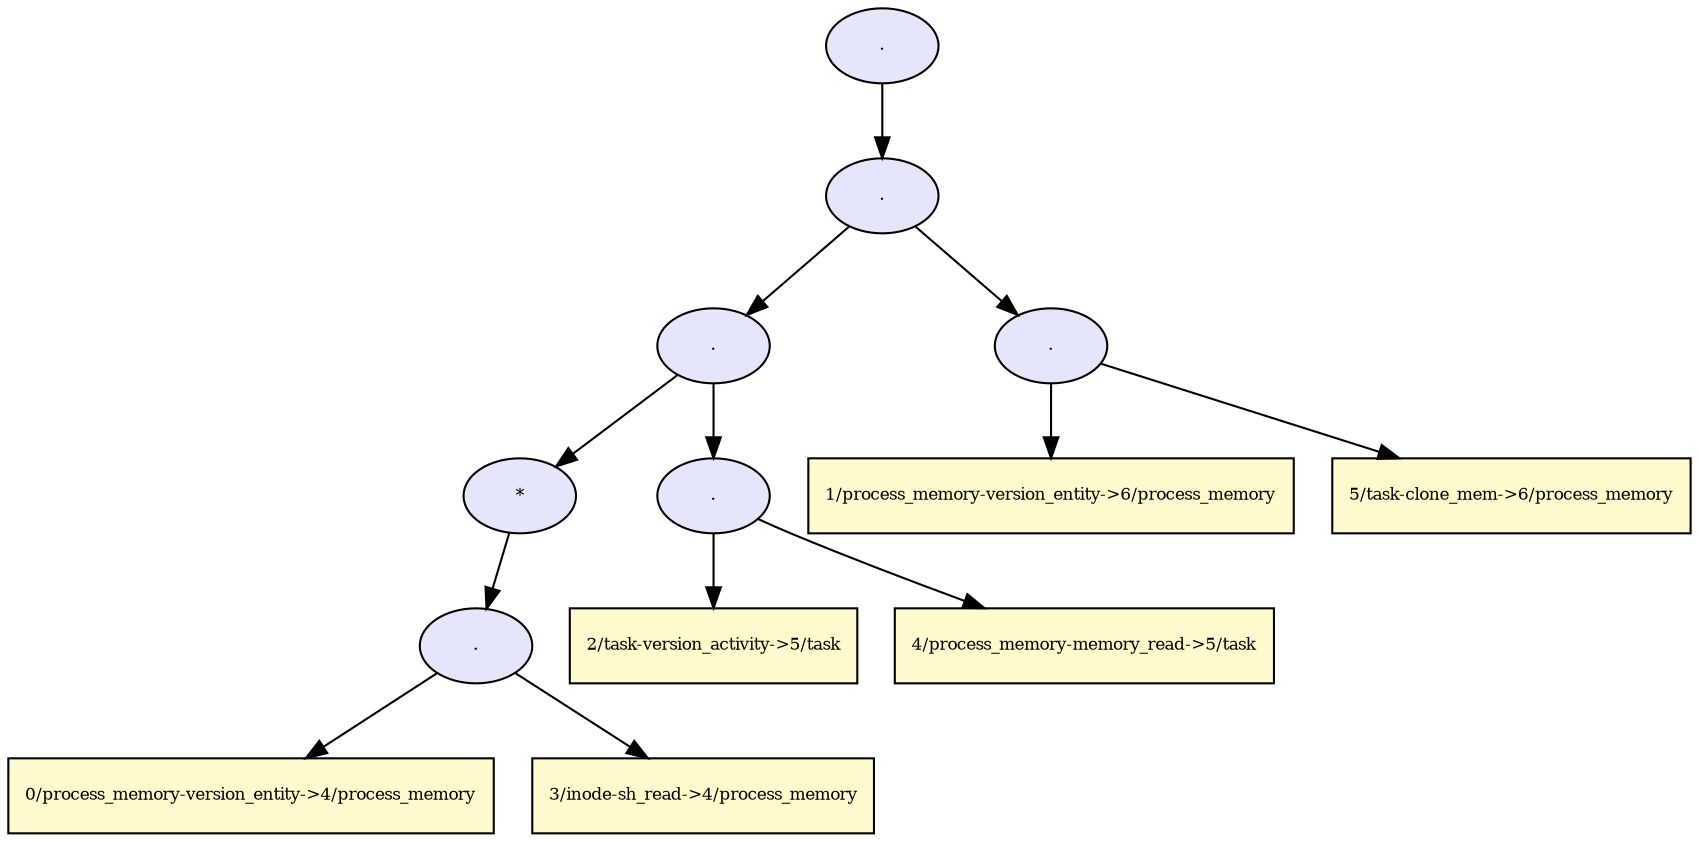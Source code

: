 digraph RGL__DirectedAdjacencyGraph {15[fontsize = 8,label = ".",shape = ellipse, fillcolor="#e6e6fa", style = filled]

15 -> 13[fontsize = 8, color="#000000"]

13[fontsize = 8,label = ".",shape = ellipse, fillcolor="#e6e6fa", style = filled]

13 -> 9[fontsize = 8, color="#000000"]

9[fontsize = 8,label = ".",shape = ellipse, fillcolor="#e6e6fa", style = filled]

9 -> 4[fontsize = 8, color="#000000"]

4[fontsize = 8,label = "*",shape = ellipse, fillcolor="#e6e6fa", style = filled]

4 -> 2[fontsize = 8, color="#000000"]

2[fontsize = 8,label = ".",shape = ellipse, fillcolor="#e6e6fa", style = filled]

2 -> 0[fontsize = 8, color="#000000"]

0[fontsize = 8,label = "0/process_memory-version_entity->4/process_memory",shape = rectangle, fillcolor="#fffacd", style = filled]

2 -> 1[fontsize = 8, color="#000000"]

1[fontsize = 8,label = "3/inode-sh_read->4/process_memory",shape = rectangle, fillcolor="#fffacd", style = filled]

9 -> 8[fontsize = 8, color="#000000"]

8[fontsize = 8,label = ".",shape = ellipse, fillcolor="#e6e6fa", style = filled]

8 -> 6[fontsize = 8, color="#000000"]

6[fontsize = 8,label = "2/task-version_activity->5/task",shape = rectangle, fillcolor="#fffacd", style = filled]

8 -> 7[fontsize = 8, color="#000000"]

7[fontsize = 8,label = "4/process_memory-memory_read->5/task",shape = rectangle, fillcolor="#fffacd", style = filled]

13 -> 12[fontsize = 8, color="#000000"]

12[fontsize = 8,label = ".",shape = ellipse, fillcolor="#e6e6fa", style = filled]

12 -> 10[fontsize = 8, color="#000000"]

10[fontsize = 8,label = "1/process_memory-version_entity->6/process_memory",shape = rectangle, fillcolor="#fffacd", style = filled]

12 -> 11[fontsize = 8, color="#000000"]

11[fontsize = 8,label = "5/task-clone_mem->6/process_memory",shape = rectangle, fillcolor="#fffacd", style = filled]

}